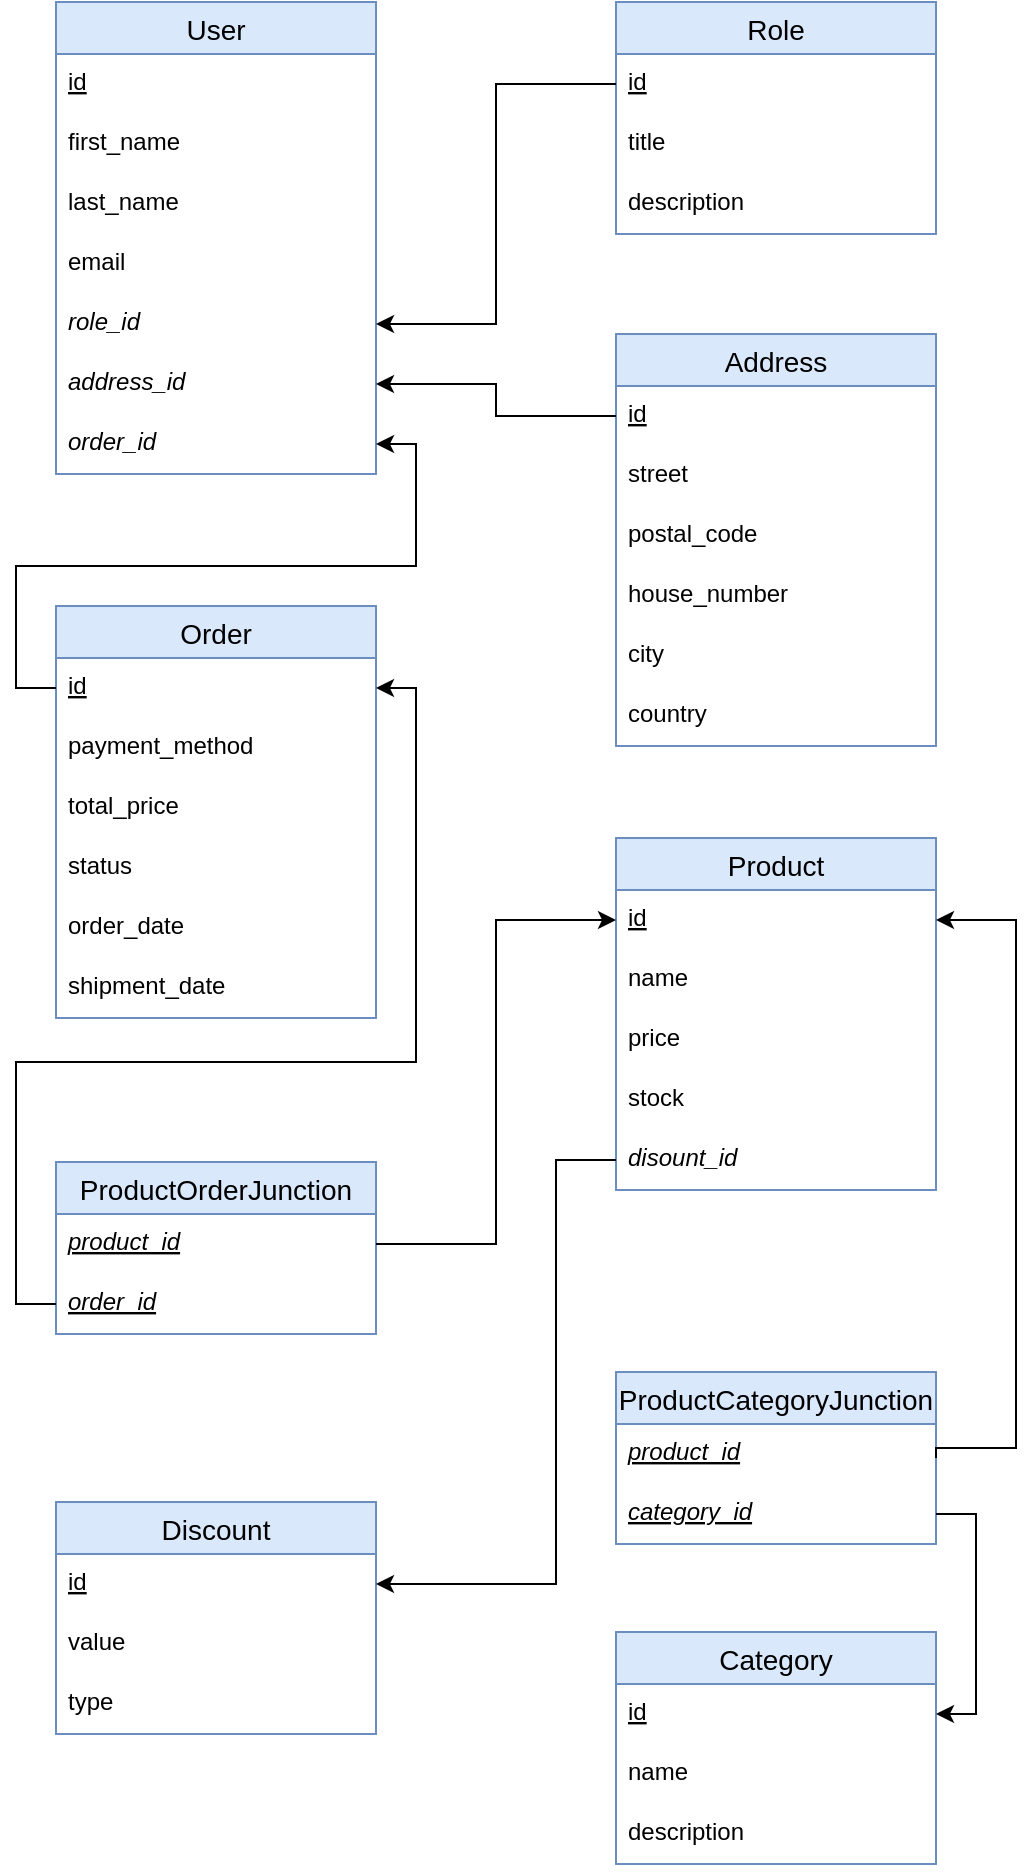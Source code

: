 <mxfile version="14.4.8" type="device"><diagram id="A4X7aofADksi3wKi0Kd5" name="Page-1"><mxGraphModel dx="1422" dy="794" grid="1" gridSize="10" guides="1" tooltips="1" connect="1" arrows="1" fold="1" page="1" pageScale="1" pageWidth="827" pageHeight="1169" math="0" shadow="0"><root><mxCell id="0"/><mxCell id="1" parent="0"/><mxCell id="J0doMC873cKpnUSd8Jj3-1" value="User" style="swimlane;fontStyle=0;childLayout=stackLayout;horizontal=1;startSize=26;horizontalStack=0;resizeParent=1;resizeParentMax=0;resizeLast=0;collapsible=1;marginBottom=0;align=center;fontSize=14;fillColor=#dae8fc;strokeColor=#6c8ebf;" vertex="1" parent="1"><mxGeometry x="210" y="90" width="160" height="236" as="geometry"/></mxCell><mxCell id="J0doMC873cKpnUSd8Jj3-2" value="id" style="text;strokeColor=none;fillColor=none;spacingLeft=4;spacingRight=4;overflow=hidden;rotatable=0;points=[[0,0.5],[1,0.5]];portConstraint=eastwest;fontSize=12;fontStyle=4" vertex="1" parent="J0doMC873cKpnUSd8Jj3-1"><mxGeometry y="26" width="160" height="30" as="geometry"/></mxCell><mxCell id="J0doMC873cKpnUSd8Jj3-3" value="first_name" style="text;strokeColor=none;fillColor=none;spacingLeft=4;spacingRight=4;overflow=hidden;rotatable=0;points=[[0,0.5],[1,0.5]];portConstraint=eastwest;fontSize=12;" vertex="1" parent="J0doMC873cKpnUSd8Jj3-1"><mxGeometry y="56" width="160" height="30" as="geometry"/></mxCell><mxCell id="J0doMC873cKpnUSd8Jj3-4" value="last_name" style="text;strokeColor=none;fillColor=none;spacingLeft=4;spacingRight=4;overflow=hidden;rotatable=0;points=[[0,0.5],[1,0.5]];portConstraint=eastwest;fontSize=12;" vertex="1" parent="J0doMC873cKpnUSd8Jj3-1"><mxGeometry y="86" width="160" height="30" as="geometry"/></mxCell><mxCell id="J0doMC873cKpnUSd8Jj3-5" value="email" style="text;strokeColor=none;fillColor=none;spacingLeft=4;spacingRight=4;overflow=hidden;rotatable=0;points=[[0,0.5],[1,0.5]];portConstraint=eastwest;fontSize=12;" vertex="1" parent="J0doMC873cKpnUSd8Jj3-1"><mxGeometry y="116" width="160" height="30" as="geometry"/></mxCell><mxCell id="J0doMC873cKpnUSd8Jj3-6" value="role_id" style="text;strokeColor=none;fillColor=none;spacingLeft=4;spacingRight=4;overflow=hidden;rotatable=0;points=[[0,0.5],[1,0.5]];portConstraint=eastwest;fontSize=12;fontStyle=2" vertex="1" parent="J0doMC873cKpnUSd8Jj3-1"><mxGeometry y="146" width="160" height="30" as="geometry"/></mxCell><mxCell id="J0doMC873cKpnUSd8Jj3-7" value="address_id" style="text;strokeColor=none;fillColor=none;spacingLeft=4;spacingRight=4;overflow=hidden;rotatable=0;points=[[0,0.5],[1,0.5]];portConstraint=eastwest;fontSize=12;fontStyle=2" vertex="1" parent="J0doMC873cKpnUSd8Jj3-1"><mxGeometry y="176" width="160" height="30" as="geometry"/></mxCell><mxCell id="J0doMC873cKpnUSd8Jj3-8" value="order_id" style="text;strokeColor=none;fillColor=none;spacingLeft=4;spacingRight=4;overflow=hidden;rotatable=0;points=[[0,0.5],[1,0.5]];portConstraint=eastwest;fontSize=12;fontStyle=2" vertex="1" parent="J0doMC873cKpnUSd8Jj3-1"><mxGeometry y="206" width="160" height="30" as="geometry"/></mxCell><mxCell id="J0doMC873cKpnUSd8Jj3-9" value="Role" style="swimlane;fontStyle=0;childLayout=stackLayout;horizontal=1;startSize=26;horizontalStack=0;resizeParent=1;resizeParentMax=0;resizeLast=0;collapsible=1;marginBottom=0;align=center;fontSize=14;fillColor=#dae8fc;strokeColor=#6c8ebf;" vertex="1" parent="1"><mxGeometry x="490" y="90" width="160" height="116" as="geometry"/></mxCell><mxCell id="J0doMC873cKpnUSd8Jj3-10" value="id" style="text;strokeColor=none;fillColor=none;spacingLeft=4;spacingRight=4;overflow=hidden;rotatable=0;points=[[0,0.5],[1,0.5]];portConstraint=eastwest;fontSize=12;fontStyle=4" vertex="1" parent="J0doMC873cKpnUSd8Jj3-9"><mxGeometry y="26" width="160" height="30" as="geometry"/></mxCell><mxCell id="J0doMC873cKpnUSd8Jj3-11" value="title" style="text;strokeColor=none;fillColor=none;spacingLeft=4;spacingRight=4;overflow=hidden;rotatable=0;points=[[0,0.5],[1,0.5]];portConstraint=eastwest;fontSize=12;" vertex="1" parent="J0doMC873cKpnUSd8Jj3-9"><mxGeometry y="56" width="160" height="30" as="geometry"/></mxCell><mxCell id="J0doMC873cKpnUSd8Jj3-12" value="description" style="text;strokeColor=none;fillColor=none;spacingLeft=4;spacingRight=4;overflow=hidden;rotatable=0;points=[[0,0.5],[1,0.5]];portConstraint=eastwest;fontSize=12;" vertex="1" parent="J0doMC873cKpnUSd8Jj3-9"><mxGeometry y="86" width="160" height="30" as="geometry"/></mxCell><mxCell id="J0doMC873cKpnUSd8Jj3-14" value="Address" style="swimlane;fontStyle=0;childLayout=stackLayout;horizontal=1;startSize=26;horizontalStack=0;resizeParent=1;resizeParentMax=0;resizeLast=0;collapsible=1;marginBottom=0;align=center;fontSize=14;fillColor=#dae8fc;strokeColor=#6c8ebf;" vertex="1" parent="1"><mxGeometry x="490" y="256" width="160" height="206" as="geometry"/></mxCell><mxCell id="J0doMC873cKpnUSd8Jj3-15" value="id" style="text;strokeColor=none;fillColor=none;spacingLeft=4;spacingRight=4;overflow=hidden;rotatable=0;points=[[0,0.5],[1,0.5]];portConstraint=eastwest;fontSize=12;fontStyle=4" vertex="1" parent="J0doMC873cKpnUSd8Jj3-14"><mxGeometry y="26" width="160" height="30" as="geometry"/></mxCell><mxCell id="J0doMC873cKpnUSd8Jj3-16" value="street" style="text;strokeColor=none;fillColor=none;spacingLeft=4;spacingRight=4;overflow=hidden;rotatable=0;points=[[0,0.5],[1,0.5]];portConstraint=eastwest;fontSize=12;" vertex="1" parent="J0doMC873cKpnUSd8Jj3-14"><mxGeometry y="56" width="160" height="30" as="geometry"/></mxCell><mxCell id="J0doMC873cKpnUSd8Jj3-17" value="postal_code" style="text;strokeColor=none;fillColor=none;spacingLeft=4;spacingRight=4;overflow=hidden;rotatable=0;points=[[0,0.5],[1,0.5]];portConstraint=eastwest;fontSize=12;" vertex="1" parent="J0doMC873cKpnUSd8Jj3-14"><mxGeometry y="86" width="160" height="30" as="geometry"/></mxCell><mxCell id="J0doMC873cKpnUSd8Jj3-18" value="house_number" style="text;strokeColor=none;fillColor=none;spacingLeft=4;spacingRight=4;overflow=hidden;rotatable=0;points=[[0,0.5],[1,0.5]];portConstraint=eastwest;fontSize=12;" vertex="1" parent="J0doMC873cKpnUSd8Jj3-14"><mxGeometry y="116" width="160" height="30" as="geometry"/></mxCell><mxCell id="J0doMC873cKpnUSd8Jj3-19" value="city" style="text;strokeColor=none;fillColor=none;spacingLeft=4;spacingRight=4;overflow=hidden;rotatable=0;points=[[0,0.5],[1,0.5]];portConstraint=eastwest;fontSize=12;" vertex="1" parent="J0doMC873cKpnUSd8Jj3-14"><mxGeometry y="146" width="160" height="30" as="geometry"/></mxCell><mxCell id="J0doMC873cKpnUSd8Jj3-20" value="country" style="text;strokeColor=none;fillColor=none;spacingLeft=4;spacingRight=4;overflow=hidden;rotatable=0;points=[[0,0.5],[1,0.5]];portConstraint=eastwest;fontSize=12;" vertex="1" parent="J0doMC873cKpnUSd8Jj3-14"><mxGeometry y="176" width="160" height="30" as="geometry"/></mxCell><mxCell id="J0doMC873cKpnUSd8Jj3-22" value="Order" style="swimlane;fontStyle=0;childLayout=stackLayout;horizontal=1;startSize=26;horizontalStack=0;resizeParent=1;resizeParentMax=0;resizeLast=0;collapsible=1;marginBottom=0;align=center;fontSize=14;fillColor=#dae8fc;strokeColor=#6c8ebf;" vertex="1" parent="1"><mxGeometry x="210" y="392" width="160" height="206" as="geometry"/></mxCell><mxCell id="J0doMC873cKpnUSd8Jj3-23" value="id" style="text;strokeColor=none;fillColor=none;spacingLeft=4;spacingRight=4;overflow=hidden;rotatable=0;points=[[0,0.5],[1,0.5]];portConstraint=eastwest;fontSize=12;fontStyle=4" vertex="1" parent="J0doMC873cKpnUSd8Jj3-22"><mxGeometry y="26" width="160" height="30" as="geometry"/></mxCell><mxCell id="J0doMC873cKpnUSd8Jj3-24" value="payment_method" style="text;strokeColor=none;fillColor=none;spacingLeft=4;spacingRight=4;overflow=hidden;rotatable=0;points=[[0,0.5],[1,0.5]];portConstraint=eastwest;fontSize=12;" vertex="1" parent="J0doMC873cKpnUSd8Jj3-22"><mxGeometry y="56" width="160" height="30" as="geometry"/></mxCell><mxCell id="J0doMC873cKpnUSd8Jj3-25" value="total_price" style="text;strokeColor=none;fillColor=none;spacingLeft=4;spacingRight=4;overflow=hidden;rotatable=0;points=[[0,0.5],[1,0.5]];portConstraint=eastwest;fontSize=12;" vertex="1" parent="J0doMC873cKpnUSd8Jj3-22"><mxGeometry y="86" width="160" height="30" as="geometry"/></mxCell><mxCell id="J0doMC873cKpnUSd8Jj3-26" value="status" style="text;strokeColor=none;fillColor=none;spacingLeft=4;spacingRight=4;overflow=hidden;rotatable=0;points=[[0,0.5],[1,0.5]];portConstraint=eastwest;fontSize=12;" vertex="1" parent="J0doMC873cKpnUSd8Jj3-22"><mxGeometry y="116" width="160" height="30" as="geometry"/></mxCell><mxCell id="J0doMC873cKpnUSd8Jj3-27" value="order_date" style="text;strokeColor=none;fillColor=none;spacingLeft=4;spacingRight=4;overflow=hidden;rotatable=0;points=[[0,0.5],[1,0.5]];portConstraint=eastwest;fontSize=12;" vertex="1" parent="J0doMC873cKpnUSd8Jj3-22"><mxGeometry y="146" width="160" height="30" as="geometry"/></mxCell><mxCell id="J0doMC873cKpnUSd8Jj3-28" value="shipment_date" style="text;strokeColor=none;fillColor=none;spacingLeft=4;spacingRight=4;overflow=hidden;rotatable=0;points=[[0,0.5],[1,0.5]];portConstraint=eastwest;fontSize=12;" vertex="1" parent="J0doMC873cKpnUSd8Jj3-22"><mxGeometry y="176" width="160" height="30" as="geometry"/></mxCell><mxCell id="J0doMC873cKpnUSd8Jj3-33" value="ProductOrderJunction" style="swimlane;fontStyle=0;childLayout=stackLayout;horizontal=1;startSize=26;horizontalStack=0;resizeParent=1;resizeParentMax=0;resizeLast=0;collapsible=1;marginBottom=0;align=center;fontSize=14;fillColor=#dae8fc;strokeColor=#6c8ebf;" vertex="1" parent="1"><mxGeometry x="210" y="670" width="160" height="86" as="geometry"/></mxCell><mxCell id="J0doMC873cKpnUSd8Jj3-34" value="product_id" style="text;strokeColor=none;fillColor=none;spacingLeft=4;spacingRight=4;overflow=hidden;rotatable=0;points=[[0,0.5],[1,0.5]];portConstraint=eastwest;fontSize=12;fontStyle=6" vertex="1" parent="J0doMC873cKpnUSd8Jj3-33"><mxGeometry y="26" width="160" height="30" as="geometry"/></mxCell><mxCell id="J0doMC873cKpnUSd8Jj3-35" value="order_id" style="text;strokeColor=none;fillColor=none;spacingLeft=4;spacingRight=4;overflow=hidden;rotatable=0;points=[[0,0.5],[1,0.5]];portConstraint=eastwest;fontSize=12;fontStyle=6" vertex="1" parent="J0doMC873cKpnUSd8Jj3-33"><mxGeometry y="56" width="160" height="30" as="geometry"/></mxCell><mxCell id="J0doMC873cKpnUSd8Jj3-37" style="edgeStyle=orthogonalEdgeStyle;rounded=0;orthogonalLoop=1;jettySize=auto;html=1;fontColor=#67AB9F;" edge="1" parent="1" source="J0doMC873cKpnUSd8Jj3-10" target="J0doMC873cKpnUSd8Jj3-6"><mxGeometry relative="1" as="geometry"/></mxCell><mxCell id="J0doMC873cKpnUSd8Jj3-38" style="edgeStyle=orthogonalEdgeStyle;rounded=0;orthogonalLoop=1;jettySize=auto;html=1;entryX=1;entryY=0.5;entryDx=0;entryDy=0;fontColor=#67AB9F;" edge="1" parent="1" source="J0doMC873cKpnUSd8Jj3-15" target="J0doMC873cKpnUSd8Jj3-7"><mxGeometry relative="1" as="geometry"/></mxCell><mxCell id="J0doMC873cKpnUSd8Jj3-39" style="edgeStyle=orthogonalEdgeStyle;rounded=0;orthogonalLoop=1;jettySize=auto;html=1;entryX=1;entryY=0.5;entryDx=0;entryDy=0;fontColor=#67AB9F;" edge="1" parent="1" source="J0doMC873cKpnUSd8Jj3-23" target="J0doMC873cKpnUSd8Jj3-8"><mxGeometry relative="1" as="geometry"/></mxCell><mxCell id="J0doMC873cKpnUSd8Jj3-41" style="edgeStyle=orthogonalEdgeStyle;rounded=0;orthogonalLoop=1;jettySize=auto;html=1;entryX=1;entryY=0.5;entryDx=0;entryDy=0;fontColor=#67AB9F;" edge="1" parent="1" source="J0doMC873cKpnUSd8Jj3-35" target="J0doMC873cKpnUSd8Jj3-23"><mxGeometry relative="1" as="geometry"><Array as="points"><mxPoint x="190" y="741"/><mxPoint x="190" y="620"/><mxPoint x="390" y="620"/><mxPoint x="390" y="433"/></Array></mxGeometry></mxCell><mxCell id="J0doMC873cKpnUSd8Jj3-42" value="Product" style="swimlane;fontStyle=0;childLayout=stackLayout;horizontal=1;startSize=26;horizontalStack=0;resizeParent=1;resizeParentMax=0;resizeLast=0;collapsible=1;marginBottom=0;align=center;fontSize=14;fillColor=#dae8fc;strokeColor=#6c8ebf;" vertex="1" parent="1"><mxGeometry x="490" y="508" width="160" height="176" as="geometry"/></mxCell><mxCell id="J0doMC873cKpnUSd8Jj3-43" value="id" style="text;strokeColor=none;fillColor=none;spacingLeft=4;spacingRight=4;overflow=hidden;rotatable=0;points=[[0,0.5],[1,0.5]];portConstraint=eastwest;fontSize=12;fontStyle=4" vertex="1" parent="J0doMC873cKpnUSd8Jj3-42"><mxGeometry y="26" width="160" height="30" as="geometry"/></mxCell><mxCell id="J0doMC873cKpnUSd8Jj3-44" value="name" style="text;strokeColor=none;fillColor=none;spacingLeft=4;spacingRight=4;overflow=hidden;rotatable=0;points=[[0,0.5],[1,0.5]];portConstraint=eastwest;fontSize=12;" vertex="1" parent="J0doMC873cKpnUSd8Jj3-42"><mxGeometry y="56" width="160" height="30" as="geometry"/></mxCell><mxCell id="J0doMC873cKpnUSd8Jj3-45" value="price" style="text;strokeColor=none;fillColor=none;spacingLeft=4;spacingRight=4;overflow=hidden;rotatable=0;points=[[0,0.5],[1,0.5]];portConstraint=eastwest;fontSize=12;" vertex="1" parent="J0doMC873cKpnUSd8Jj3-42"><mxGeometry y="86" width="160" height="30" as="geometry"/></mxCell><mxCell id="J0doMC873cKpnUSd8Jj3-46" value="stock" style="text;strokeColor=none;fillColor=none;spacingLeft=4;spacingRight=4;overflow=hidden;rotatable=0;points=[[0,0.5],[1,0.5]];portConstraint=eastwest;fontSize=12;" vertex="1" parent="J0doMC873cKpnUSd8Jj3-42"><mxGeometry y="116" width="160" height="30" as="geometry"/></mxCell><mxCell id="J0doMC873cKpnUSd8Jj3-48" value="disount_id" style="text;strokeColor=none;fillColor=none;spacingLeft=4;spacingRight=4;overflow=hidden;rotatable=0;points=[[0,0.5],[1,0.5]];portConstraint=eastwest;fontSize=12;fontStyle=2" vertex="1" parent="J0doMC873cKpnUSd8Jj3-42"><mxGeometry y="146" width="160" height="30" as="geometry"/></mxCell><mxCell id="J0doMC873cKpnUSd8Jj3-47" style="edgeStyle=orthogonalEdgeStyle;rounded=0;orthogonalLoop=1;jettySize=auto;html=1;entryX=0;entryY=0.5;entryDx=0;entryDy=0;fontColor=#67AB9F;" edge="1" parent="1" source="J0doMC873cKpnUSd8Jj3-34" target="J0doMC873cKpnUSd8Jj3-43"><mxGeometry relative="1" as="geometry"/></mxCell><mxCell id="J0doMC873cKpnUSd8Jj3-50" value="ProductCategoryJunction" style="swimlane;fontStyle=0;childLayout=stackLayout;horizontal=1;startSize=26;horizontalStack=0;resizeParent=1;resizeParentMax=0;resizeLast=0;collapsible=1;marginBottom=0;align=center;fontSize=14;fillColor=#dae8fc;strokeColor=#6c8ebf;" vertex="1" parent="1"><mxGeometry x="490" y="775" width="160" height="86" as="geometry"/></mxCell><mxCell id="J0doMC873cKpnUSd8Jj3-51" value="product_id" style="text;strokeColor=none;fillColor=none;spacingLeft=4;spacingRight=4;overflow=hidden;rotatable=0;points=[[0,0.5],[1,0.5]];portConstraint=eastwest;fontSize=12;fontStyle=6" vertex="1" parent="J0doMC873cKpnUSd8Jj3-50"><mxGeometry y="26" width="160" height="30" as="geometry"/></mxCell><mxCell id="J0doMC873cKpnUSd8Jj3-52" value="category_id" style="text;strokeColor=none;fillColor=none;spacingLeft=4;spacingRight=4;overflow=hidden;rotatable=0;points=[[0,0.5],[1,0.5]];portConstraint=eastwest;fontSize=12;fontStyle=6" vertex="1" parent="J0doMC873cKpnUSd8Jj3-50"><mxGeometry y="56" width="160" height="30" as="geometry"/></mxCell><mxCell id="J0doMC873cKpnUSd8Jj3-55" style="edgeStyle=orthogonalEdgeStyle;rounded=0;orthogonalLoop=1;jettySize=auto;html=1;entryX=1;entryY=0.5;entryDx=0;entryDy=0;fontColor=#67AB9F;exitX=1;exitY=0.5;exitDx=0;exitDy=0;" edge="1" parent="1" source="J0doMC873cKpnUSd8Jj3-50" target="J0doMC873cKpnUSd8Jj3-43"><mxGeometry relative="1" as="geometry"><Array as="points"><mxPoint x="650" y="813"/><mxPoint x="690" y="813"/><mxPoint x="690" y="549"/></Array></mxGeometry></mxCell><mxCell id="J0doMC873cKpnUSd8Jj3-56" value="Category" style="swimlane;fontStyle=0;childLayout=stackLayout;horizontal=1;startSize=26;horizontalStack=0;resizeParent=1;resizeParentMax=0;resizeLast=0;collapsible=1;marginBottom=0;align=center;fontSize=14;fillColor=#dae8fc;strokeColor=#6c8ebf;" vertex="1" parent="1"><mxGeometry x="490" y="905" width="160" height="116" as="geometry"/></mxCell><mxCell id="J0doMC873cKpnUSd8Jj3-57" value="id" style="text;strokeColor=none;fillColor=none;spacingLeft=4;spacingRight=4;overflow=hidden;rotatable=0;points=[[0,0.5],[1,0.5]];portConstraint=eastwest;fontSize=12;fontStyle=4" vertex="1" parent="J0doMC873cKpnUSd8Jj3-56"><mxGeometry y="26" width="160" height="30" as="geometry"/></mxCell><mxCell id="J0doMC873cKpnUSd8Jj3-58" value="name" style="text;strokeColor=none;fillColor=none;spacingLeft=4;spacingRight=4;overflow=hidden;rotatable=0;points=[[0,0.5],[1,0.5]];portConstraint=eastwest;fontSize=12;" vertex="1" parent="J0doMC873cKpnUSd8Jj3-56"><mxGeometry y="56" width="160" height="30" as="geometry"/></mxCell><mxCell id="J0doMC873cKpnUSd8Jj3-59" value="description" style="text;strokeColor=none;fillColor=none;spacingLeft=4;spacingRight=4;overflow=hidden;rotatable=0;points=[[0,0.5],[1,0.5]];portConstraint=eastwest;fontSize=12;" vertex="1" parent="J0doMC873cKpnUSd8Jj3-56"><mxGeometry y="86" width="160" height="30" as="geometry"/></mxCell><mxCell id="J0doMC873cKpnUSd8Jj3-60" style="edgeStyle=orthogonalEdgeStyle;rounded=0;orthogonalLoop=1;jettySize=auto;html=1;entryX=1;entryY=0.5;entryDx=0;entryDy=0;fontColor=#67AB9F;exitX=1;exitY=0.5;exitDx=0;exitDy=0;" edge="1" parent="1" source="J0doMC873cKpnUSd8Jj3-52" target="J0doMC873cKpnUSd8Jj3-57"><mxGeometry relative="1" as="geometry"/></mxCell><mxCell id="J0doMC873cKpnUSd8Jj3-61" value="Discount" style="swimlane;fontStyle=0;childLayout=stackLayout;horizontal=1;startSize=26;horizontalStack=0;resizeParent=1;resizeParentMax=0;resizeLast=0;collapsible=1;marginBottom=0;align=center;fontSize=14;fillColor=#dae8fc;strokeColor=#6c8ebf;" vertex="1" parent="1"><mxGeometry x="210" y="840" width="160" height="116" as="geometry"/></mxCell><mxCell id="J0doMC873cKpnUSd8Jj3-62" value="id" style="text;strokeColor=none;fillColor=none;spacingLeft=4;spacingRight=4;overflow=hidden;rotatable=0;points=[[0,0.5],[1,0.5]];portConstraint=eastwest;fontSize=12;fontStyle=4" vertex="1" parent="J0doMC873cKpnUSd8Jj3-61"><mxGeometry y="26" width="160" height="30" as="geometry"/></mxCell><mxCell id="J0doMC873cKpnUSd8Jj3-63" value="value" style="text;strokeColor=none;fillColor=none;spacingLeft=4;spacingRight=4;overflow=hidden;rotatable=0;points=[[0,0.5],[1,0.5]];portConstraint=eastwest;fontSize=12;" vertex="1" parent="J0doMC873cKpnUSd8Jj3-61"><mxGeometry y="56" width="160" height="30" as="geometry"/></mxCell><mxCell id="J0doMC873cKpnUSd8Jj3-64" value="type" style="text;strokeColor=none;fillColor=none;spacingLeft=4;spacingRight=4;overflow=hidden;rotatable=0;points=[[0,0.5],[1,0.5]];portConstraint=eastwest;fontSize=12;" vertex="1" parent="J0doMC873cKpnUSd8Jj3-61"><mxGeometry y="86" width="160" height="30" as="geometry"/></mxCell><mxCell id="J0doMC873cKpnUSd8Jj3-66" style="edgeStyle=orthogonalEdgeStyle;rounded=0;orthogonalLoop=1;jettySize=auto;html=1;entryX=1;entryY=0.5;entryDx=0;entryDy=0;fontColor=#67AB9F;" edge="1" parent="1" source="J0doMC873cKpnUSd8Jj3-48" target="J0doMC873cKpnUSd8Jj3-62"><mxGeometry relative="1" as="geometry"><Array as="points"><mxPoint x="460" y="669"/><mxPoint x="460" y="881"/></Array></mxGeometry></mxCell></root></mxGraphModel></diagram></mxfile>